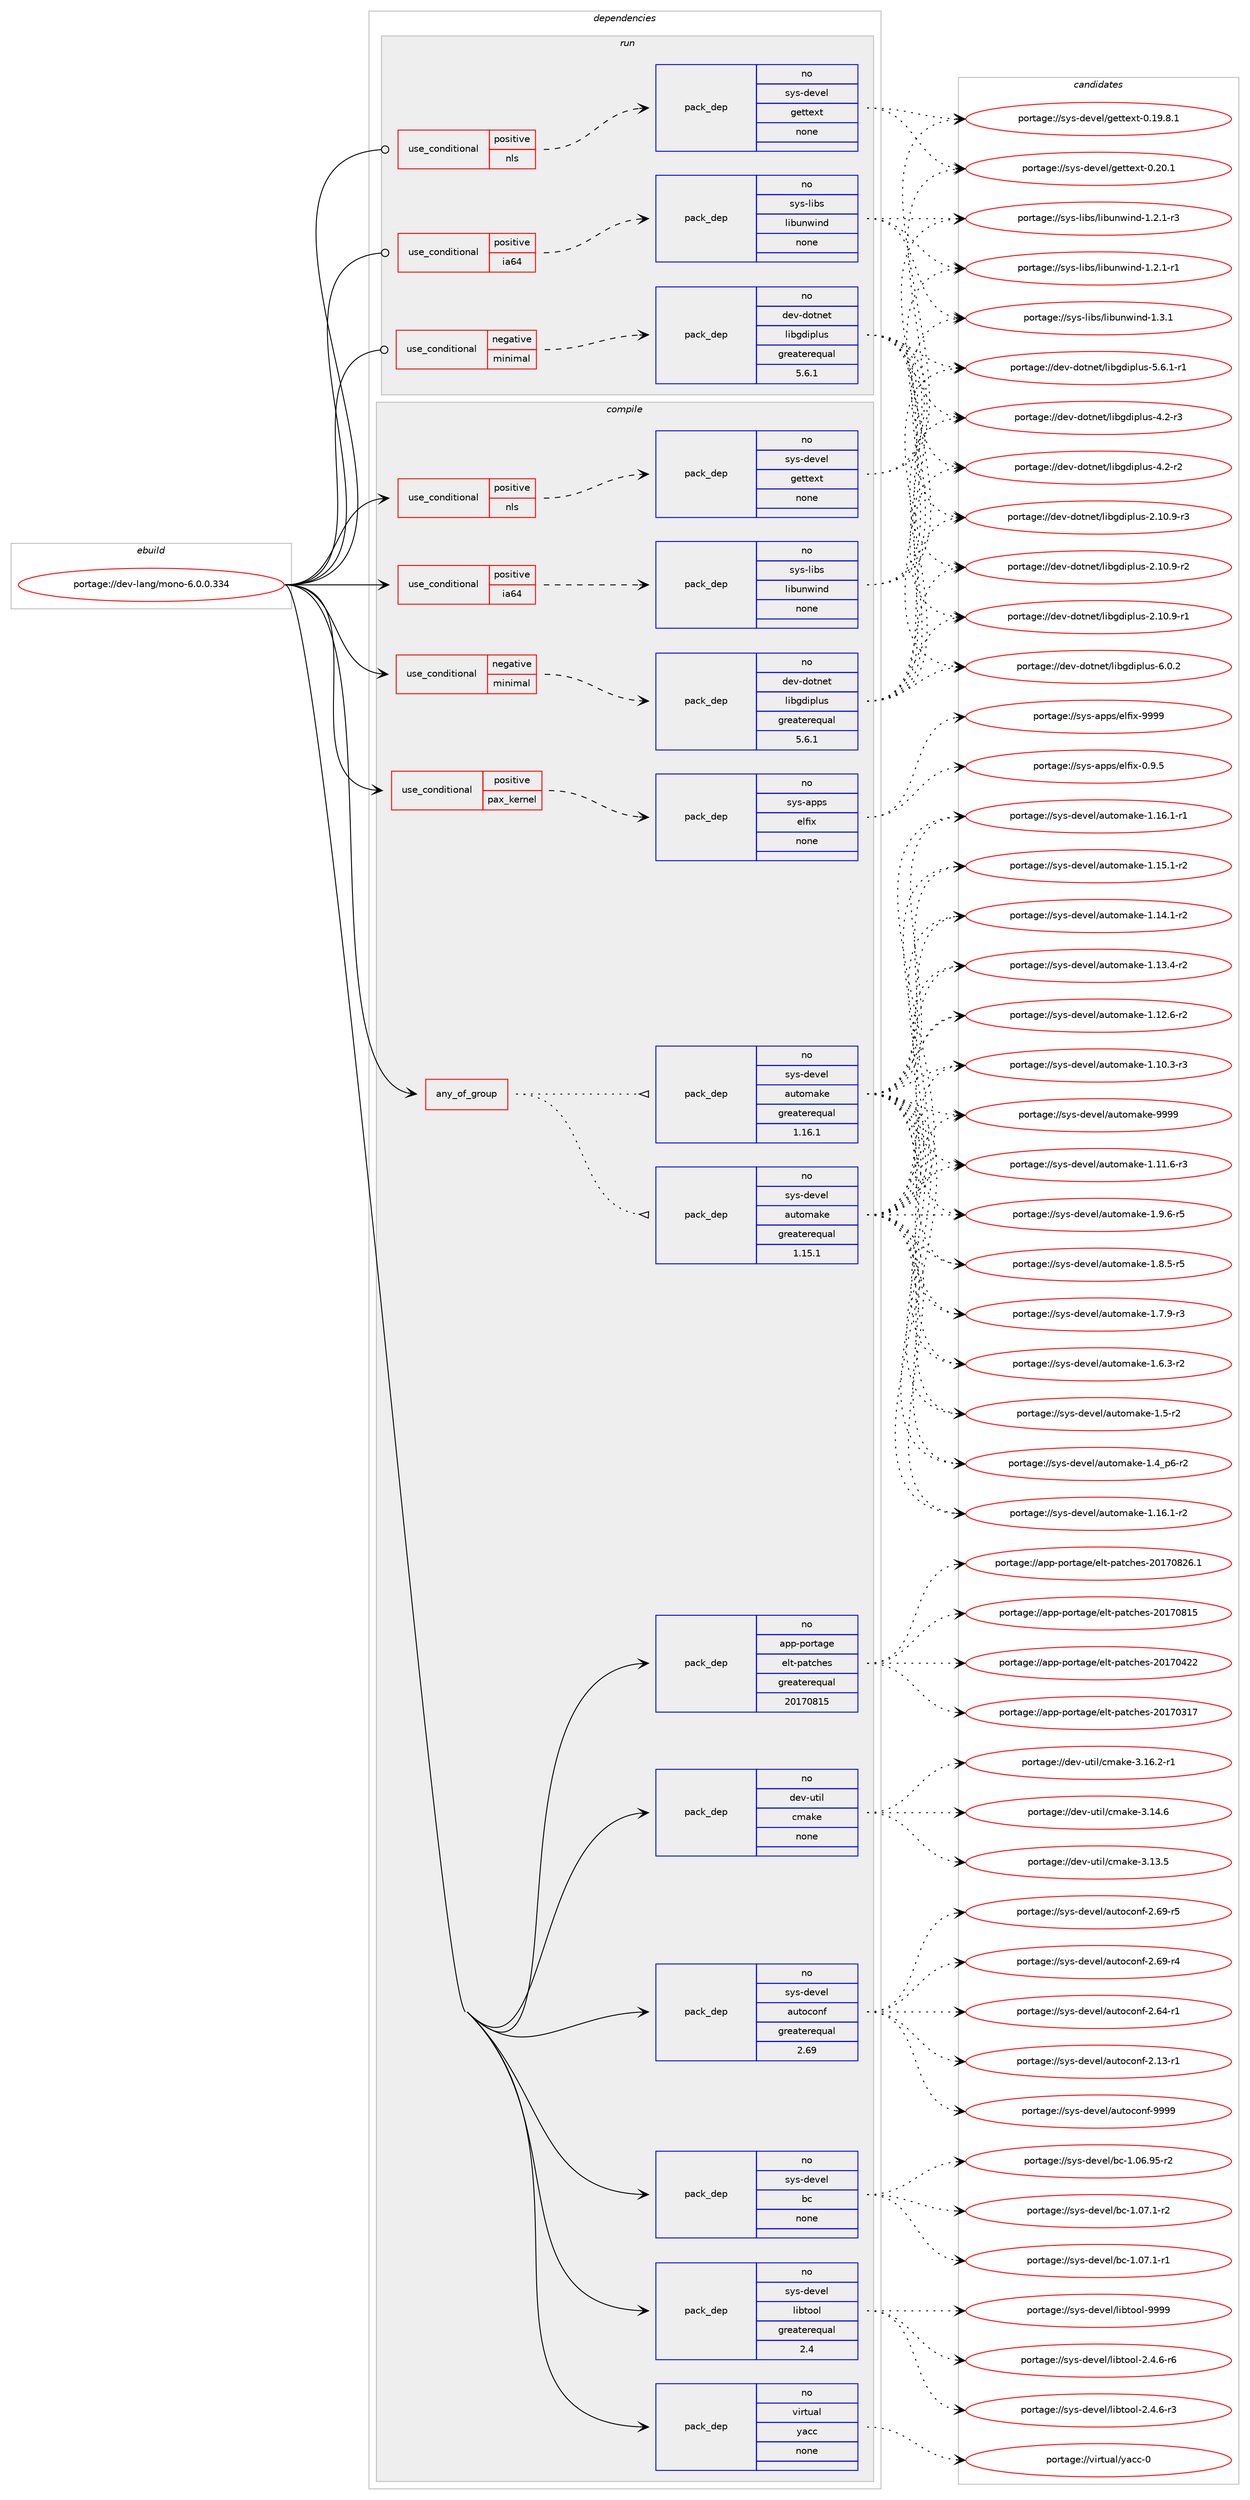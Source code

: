 digraph prolog {

# *************
# Graph options
# *************

newrank=true;
concentrate=true;
compound=true;
graph [rankdir=LR,fontname=Helvetica,fontsize=10,ranksep=1.5];#, ranksep=2.5, nodesep=0.2];
edge  [arrowhead=vee];
node  [fontname=Helvetica,fontsize=10];

# **********
# The ebuild
# **********

subgraph cluster_leftcol {
color=gray;
label=<<i>ebuild</i>>;
id [label="portage://dev-lang/mono-6.0.0.334", color=red, width=4, href="../dev-lang/mono-6.0.0.334.svg"];
}

# ****************
# The dependencies
# ****************

subgraph cluster_midcol {
color=gray;
label=<<i>dependencies</i>>;
subgraph cluster_compile {
fillcolor="#eeeeee";
style=filled;
label=<<i>compile</i>>;
subgraph any5309 {
dependency522361 [label=<<TABLE BORDER="0" CELLBORDER="1" CELLSPACING="0" CELLPADDING="4"><TR><TD CELLPADDING="10">any_of_group</TD></TR></TABLE>>, shape=none, color=red];subgraph pack388466 {
dependency522362 [label=<<TABLE BORDER="0" CELLBORDER="1" CELLSPACING="0" CELLPADDING="4" WIDTH="220"><TR><TD ROWSPAN="6" CELLPADDING="30">pack_dep</TD></TR><TR><TD WIDTH="110">no</TD></TR><TR><TD>sys-devel</TD></TR><TR><TD>automake</TD></TR><TR><TD>greaterequal</TD></TR><TR><TD>1.16.1</TD></TR></TABLE>>, shape=none, color=blue];
}
dependency522361:e -> dependency522362:w [weight=20,style="dotted",arrowhead="oinv"];
subgraph pack388467 {
dependency522363 [label=<<TABLE BORDER="0" CELLBORDER="1" CELLSPACING="0" CELLPADDING="4" WIDTH="220"><TR><TD ROWSPAN="6" CELLPADDING="30">pack_dep</TD></TR><TR><TD WIDTH="110">no</TD></TR><TR><TD>sys-devel</TD></TR><TR><TD>automake</TD></TR><TR><TD>greaterequal</TD></TR><TR><TD>1.15.1</TD></TR></TABLE>>, shape=none, color=blue];
}
dependency522361:e -> dependency522363:w [weight=20,style="dotted",arrowhead="oinv"];
}
id:e -> dependency522361:w [weight=20,style="solid",arrowhead="vee"];
subgraph cond128349 {
dependency522364 [label=<<TABLE BORDER="0" CELLBORDER="1" CELLSPACING="0" CELLPADDING="4"><TR><TD ROWSPAN="3" CELLPADDING="10">use_conditional</TD></TR><TR><TD>negative</TD></TR><TR><TD>minimal</TD></TR></TABLE>>, shape=none, color=red];
subgraph pack388468 {
dependency522365 [label=<<TABLE BORDER="0" CELLBORDER="1" CELLSPACING="0" CELLPADDING="4" WIDTH="220"><TR><TD ROWSPAN="6" CELLPADDING="30">pack_dep</TD></TR><TR><TD WIDTH="110">no</TD></TR><TR><TD>dev-dotnet</TD></TR><TR><TD>libgdiplus</TD></TR><TR><TD>greaterequal</TD></TR><TR><TD>5.6.1</TD></TR></TABLE>>, shape=none, color=blue];
}
dependency522364:e -> dependency522365:w [weight=20,style="dashed",arrowhead="vee"];
}
id:e -> dependency522364:w [weight=20,style="solid",arrowhead="vee"];
subgraph cond128350 {
dependency522366 [label=<<TABLE BORDER="0" CELLBORDER="1" CELLSPACING="0" CELLPADDING="4"><TR><TD ROWSPAN="3" CELLPADDING="10">use_conditional</TD></TR><TR><TD>positive</TD></TR><TR><TD>ia64</TD></TR></TABLE>>, shape=none, color=red];
subgraph pack388469 {
dependency522367 [label=<<TABLE BORDER="0" CELLBORDER="1" CELLSPACING="0" CELLPADDING="4" WIDTH="220"><TR><TD ROWSPAN="6" CELLPADDING="30">pack_dep</TD></TR><TR><TD WIDTH="110">no</TD></TR><TR><TD>sys-libs</TD></TR><TR><TD>libunwind</TD></TR><TR><TD>none</TD></TR><TR><TD></TD></TR></TABLE>>, shape=none, color=blue];
}
dependency522366:e -> dependency522367:w [weight=20,style="dashed",arrowhead="vee"];
}
id:e -> dependency522366:w [weight=20,style="solid",arrowhead="vee"];
subgraph cond128351 {
dependency522368 [label=<<TABLE BORDER="0" CELLBORDER="1" CELLSPACING="0" CELLPADDING="4"><TR><TD ROWSPAN="3" CELLPADDING="10">use_conditional</TD></TR><TR><TD>positive</TD></TR><TR><TD>nls</TD></TR></TABLE>>, shape=none, color=red];
subgraph pack388470 {
dependency522369 [label=<<TABLE BORDER="0" CELLBORDER="1" CELLSPACING="0" CELLPADDING="4" WIDTH="220"><TR><TD ROWSPAN="6" CELLPADDING="30">pack_dep</TD></TR><TR><TD WIDTH="110">no</TD></TR><TR><TD>sys-devel</TD></TR><TR><TD>gettext</TD></TR><TR><TD>none</TD></TR><TR><TD></TD></TR></TABLE>>, shape=none, color=blue];
}
dependency522368:e -> dependency522369:w [weight=20,style="dashed",arrowhead="vee"];
}
id:e -> dependency522368:w [weight=20,style="solid",arrowhead="vee"];
subgraph cond128352 {
dependency522370 [label=<<TABLE BORDER="0" CELLBORDER="1" CELLSPACING="0" CELLPADDING="4"><TR><TD ROWSPAN="3" CELLPADDING="10">use_conditional</TD></TR><TR><TD>positive</TD></TR><TR><TD>pax_kernel</TD></TR></TABLE>>, shape=none, color=red];
subgraph pack388471 {
dependency522371 [label=<<TABLE BORDER="0" CELLBORDER="1" CELLSPACING="0" CELLPADDING="4" WIDTH="220"><TR><TD ROWSPAN="6" CELLPADDING="30">pack_dep</TD></TR><TR><TD WIDTH="110">no</TD></TR><TR><TD>sys-apps</TD></TR><TR><TD>elfix</TD></TR><TR><TD>none</TD></TR><TR><TD></TD></TR></TABLE>>, shape=none, color=blue];
}
dependency522370:e -> dependency522371:w [weight=20,style="dashed",arrowhead="vee"];
}
id:e -> dependency522370:w [weight=20,style="solid",arrowhead="vee"];
subgraph pack388472 {
dependency522372 [label=<<TABLE BORDER="0" CELLBORDER="1" CELLSPACING="0" CELLPADDING="4" WIDTH="220"><TR><TD ROWSPAN="6" CELLPADDING="30">pack_dep</TD></TR><TR><TD WIDTH="110">no</TD></TR><TR><TD>app-portage</TD></TR><TR><TD>elt-patches</TD></TR><TR><TD>greaterequal</TD></TR><TR><TD>20170815</TD></TR></TABLE>>, shape=none, color=blue];
}
id:e -> dependency522372:w [weight=20,style="solid",arrowhead="vee"];
subgraph pack388473 {
dependency522373 [label=<<TABLE BORDER="0" CELLBORDER="1" CELLSPACING="0" CELLPADDING="4" WIDTH="220"><TR><TD ROWSPAN="6" CELLPADDING="30">pack_dep</TD></TR><TR><TD WIDTH="110">no</TD></TR><TR><TD>dev-util</TD></TR><TR><TD>cmake</TD></TR><TR><TD>none</TD></TR><TR><TD></TD></TR></TABLE>>, shape=none, color=blue];
}
id:e -> dependency522373:w [weight=20,style="solid",arrowhead="vee"];
subgraph pack388474 {
dependency522374 [label=<<TABLE BORDER="0" CELLBORDER="1" CELLSPACING="0" CELLPADDING="4" WIDTH="220"><TR><TD ROWSPAN="6" CELLPADDING="30">pack_dep</TD></TR><TR><TD WIDTH="110">no</TD></TR><TR><TD>sys-devel</TD></TR><TR><TD>autoconf</TD></TR><TR><TD>greaterequal</TD></TR><TR><TD>2.69</TD></TR></TABLE>>, shape=none, color=blue];
}
id:e -> dependency522374:w [weight=20,style="solid",arrowhead="vee"];
subgraph pack388475 {
dependency522375 [label=<<TABLE BORDER="0" CELLBORDER="1" CELLSPACING="0" CELLPADDING="4" WIDTH="220"><TR><TD ROWSPAN="6" CELLPADDING="30">pack_dep</TD></TR><TR><TD WIDTH="110">no</TD></TR><TR><TD>sys-devel</TD></TR><TR><TD>bc</TD></TR><TR><TD>none</TD></TR><TR><TD></TD></TR></TABLE>>, shape=none, color=blue];
}
id:e -> dependency522375:w [weight=20,style="solid",arrowhead="vee"];
subgraph pack388476 {
dependency522376 [label=<<TABLE BORDER="0" CELLBORDER="1" CELLSPACING="0" CELLPADDING="4" WIDTH="220"><TR><TD ROWSPAN="6" CELLPADDING="30">pack_dep</TD></TR><TR><TD WIDTH="110">no</TD></TR><TR><TD>sys-devel</TD></TR><TR><TD>libtool</TD></TR><TR><TD>greaterequal</TD></TR><TR><TD>2.4</TD></TR></TABLE>>, shape=none, color=blue];
}
id:e -> dependency522376:w [weight=20,style="solid",arrowhead="vee"];
subgraph pack388477 {
dependency522377 [label=<<TABLE BORDER="0" CELLBORDER="1" CELLSPACING="0" CELLPADDING="4" WIDTH="220"><TR><TD ROWSPAN="6" CELLPADDING="30">pack_dep</TD></TR><TR><TD WIDTH="110">no</TD></TR><TR><TD>virtual</TD></TR><TR><TD>yacc</TD></TR><TR><TD>none</TD></TR><TR><TD></TD></TR></TABLE>>, shape=none, color=blue];
}
id:e -> dependency522377:w [weight=20,style="solid",arrowhead="vee"];
}
subgraph cluster_compileandrun {
fillcolor="#eeeeee";
style=filled;
label=<<i>compile and run</i>>;
}
subgraph cluster_run {
fillcolor="#eeeeee";
style=filled;
label=<<i>run</i>>;
subgraph cond128353 {
dependency522378 [label=<<TABLE BORDER="0" CELLBORDER="1" CELLSPACING="0" CELLPADDING="4"><TR><TD ROWSPAN="3" CELLPADDING="10">use_conditional</TD></TR><TR><TD>negative</TD></TR><TR><TD>minimal</TD></TR></TABLE>>, shape=none, color=red];
subgraph pack388478 {
dependency522379 [label=<<TABLE BORDER="0" CELLBORDER="1" CELLSPACING="0" CELLPADDING="4" WIDTH="220"><TR><TD ROWSPAN="6" CELLPADDING="30">pack_dep</TD></TR><TR><TD WIDTH="110">no</TD></TR><TR><TD>dev-dotnet</TD></TR><TR><TD>libgdiplus</TD></TR><TR><TD>greaterequal</TD></TR><TR><TD>5.6.1</TD></TR></TABLE>>, shape=none, color=blue];
}
dependency522378:e -> dependency522379:w [weight=20,style="dashed",arrowhead="vee"];
}
id:e -> dependency522378:w [weight=20,style="solid",arrowhead="odot"];
subgraph cond128354 {
dependency522380 [label=<<TABLE BORDER="0" CELLBORDER="1" CELLSPACING="0" CELLPADDING="4"><TR><TD ROWSPAN="3" CELLPADDING="10">use_conditional</TD></TR><TR><TD>positive</TD></TR><TR><TD>ia64</TD></TR></TABLE>>, shape=none, color=red];
subgraph pack388479 {
dependency522381 [label=<<TABLE BORDER="0" CELLBORDER="1" CELLSPACING="0" CELLPADDING="4" WIDTH="220"><TR><TD ROWSPAN="6" CELLPADDING="30">pack_dep</TD></TR><TR><TD WIDTH="110">no</TD></TR><TR><TD>sys-libs</TD></TR><TR><TD>libunwind</TD></TR><TR><TD>none</TD></TR><TR><TD></TD></TR></TABLE>>, shape=none, color=blue];
}
dependency522380:e -> dependency522381:w [weight=20,style="dashed",arrowhead="vee"];
}
id:e -> dependency522380:w [weight=20,style="solid",arrowhead="odot"];
subgraph cond128355 {
dependency522382 [label=<<TABLE BORDER="0" CELLBORDER="1" CELLSPACING="0" CELLPADDING="4"><TR><TD ROWSPAN="3" CELLPADDING="10">use_conditional</TD></TR><TR><TD>positive</TD></TR><TR><TD>nls</TD></TR></TABLE>>, shape=none, color=red];
subgraph pack388480 {
dependency522383 [label=<<TABLE BORDER="0" CELLBORDER="1" CELLSPACING="0" CELLPADDING="4" WIDTH="220"><TR><TD ROWSPAN="6" CELLPADDING="30">pack_dep</TD></TR><TR><TD WIDTH="110">no</TD></TR><TR><TD>sys-devel</TD></TR><TR><TD>gettext</TD></TR><TR><TD>none</TD></TR><TR><TD></TD></TR></TABLE>>, shape=none, color=blue];
}
dependency522382:e -> dependency522383:w [weight=20,style="dashed",arrowhead="vee"];
}
id:e -> dependency522382:w [weight=20,style="solid",arrowhead="odot"];
}
}

# **************
# The candidates
# **************

subgraph cluster_choices {
rank=same;
color=gray;
label=<<i>candidates</i>>;

subgraph choice388466 {
color=black;
nodesep=1;
choice115121115451001011181011084797117116111109971071014557575757 [label="portage://sys-devel/automake-9999", color=red, width=4,href="../sys-devel/automake-9999.svg"];
choice115121115451001011181011084797117116111109971071014549465746544511453 [label="portage://sys-devel/automake-1.9.6-r5", color=red, width=4,href="../sys-devel/automake-1.9.6-r5.svg"];
choice115121115451001011181011084797117116111109971071014549465646534511453 [label="portage://sys-devel/automake-1.8.5-r5", color=red, width=4,href="../sys-devel/automake-1.8.5-r5.svg"];
choice115121115451001011181011084797117116111109971071014549465546574511451 [label="portage://sys-devel/automake-1.7.9-r3", color=red, width=4,href="../sys-devel/automake-1.7.9-r3.svg"];
choice115121115451001011181011084797117116111109971071014549465446514511450 [label="portage://sys-devel/automake-1.6.3-r2", color=red, width=4,href="../sys-devel/automake-1.6.3-r2.svg"];
choice11512111545100101118101108479711711611110997107101454946534511450 [label="portage://sys-devel/automake-1.5-r2", color=red, width=4,href="../sys-devel/automake-1.5-r2.svg"];
choice115121115451001011181011084797117116111109971071014549465295112544511450 [label="portage://sys-devel/automake-1.4_p6-r2", color=red, width=4,href="../sys-devel/automake-1.4_p6-r2.svg"];
choice11512111545100101118101108479711711611110997107101454946495446494511450 [label="portage://sys-devel/automake-1.16.1-r2", color=red, width=4,href="../sys-devel/automake-1.16.1-r2.svg"];
choice11512111545100101118101108479711711611110997107101454946495446494511449 [label="portage://sys-devel/automake-1.16.1-r1", color=red, width=4,href="../sys-devel/automake-1.16.1-r1.svg"];
choice11512111545100101118101108479711711611110997107101454946495346494511450 [label="portage://sys-devel/automake-1.15.1-r2", color=red, width=4,href="../sys-devel/automake-1.15.1-r2.svg"];
choice11512111545100101118101108479711711611110997107101454946495246494511450 [label="portage://sys-devel/automake-1.14.1-r2", color=red, width=4,href="../sys-devel/automake-1.14.1-r2.svg"];
choice11512111545100101118101108479711711611110997107101454946495146524511450 [label="portage://sys-devel/automake-1.13.4-r2", color=red, width=4,href="../sys-devel/automake-1.13.4-r2.svg"];
choice11512111545100101118101108479711711611110997107101454946495046544511450 [label="portage://sys-devel/automake-1.12.6-r2", color=red, width=4,href="../sys-devel/automake-1.12.6-r2.svg"];
choice11512111545100101118101108479711711611110997107101454946494946544511451 [label="portage://sys-devel/automake-1.11.6-r3", color=red, width=4,href="../sys-devel/automake-1.11.6-r3.svg"];
choice11512111545100101118101108479711711611110997107101454946494846514511451 [label="portage://sys-devel/automake-1.10.3-r3", color=red, width=4,href="../sys-devel/automake-1.10.3-r3.svg"];
dependency522362:e -> choice115121115451001011181011084797117116111109971071014557575757:w [style=dotted,weight="100"];
dependency522362:e -> choice115121115451001011181011084797117116111109971071014549465746544511453:w [style=dotted,weight="100"];
dependency522362:e -> choice115121115451001011181011084797117116111109971071014549465646534511453:w [style=dotted,weight="100"];
dependency522362:e -> choice115121115451001011181011084797117116111109971071014549465546574511451:w [style=dotted,weight="100"];
dependency522362:e -> choice115121115451001011181011084797117116111109971071014549465446514511450:w [style=dotted,weight="100"];
dependency522362:e -> choice11512111545100101118101108479711711611110997107101454946534511450:w [style=dotted,weight="100"];
dependency522362:e -> choice115121115451001011181011084797117116111109971071014549465295112544511450:w [style=dotted,weight="100"];
dependency522362:e -> choice11512111545100101118101108479711711611110997107101454946495446494511450:w [style=dotted,weight="100"];
dependency522362:e -> choice11512111545100101118101108479711711611110997107101454946495446494511449:w [style=dotted,weight="100"];
dependency522362:e -> choice11512111545100101118101108479711711611110997107101454946495346494511450:w [style=dotted,weight="100"];
dependency522362:e -> choice11512111545100101118101108479711711611110997107101454946495246494511450:w [style=dotted,weight="100"];
dependency522362:e -> choice11512111545100101118101108479711711611110997107101454946495146524511450:w [style=dotted,weight="100"];
dependency522362:e -> choice11512111545100101118101108479711711611110997107101454946495046544511450:w [style=dotted,weight="100"];
dependency522362:e -> choice11512111545100101118101108479711711611110997107101454946494946544511451:w [style=dotted,weight="100"];
dependency522362:e -> choice11512111545100101118101108479711711611110997107101454946494846514511451:w [style=dotted,weight="100"];
}
subgraph choice388467 {
color=black;
nodesep=1;
choice115121115451001011181011084797117116111109971071014557575757 [label="portage://sys-devel/automake-9999", color=red, width=4,href="../sys-devel/automake-9999.svg"];
choice115121115451001011181011084797117116111109971071014549465746544511453 [label="portage://sys-devel/automake-1.9.6-r5", color=red, width=4,href="../sys-devel/automake-1.9.6-r5.svg"];
choice115121115451001011181011084797117116111109971071014549465646534511453 [label="portage://sys-devel/automake-1.8.5-r5", color=red, width=4,href="../sys-devel/automake-1.8.5-r5.svg"];
choice115121115451001011181011084797117116111109971071014549465546574511451 [label="portage://sys-devel/automake-1.7.9-r3", color=red, width=4,href="../sys-devel/automake-1.7.9-r3.svg"];
choice115121115451001011181011084797117116111109971071014549465446514511450 [label="portage://sys-devel/automake-1.6.3-r2", color=red, width=4,href="../sys-devel/automake-1.6.3-r2.svg"];
choice11512111545100101118101108479711711611110997107101454946534511450 [label="portage://sys-devel/automake-1.5-r2", color=red, width=4,href="../sys-devel/automake-1.5-r2.svg"];
choice115121115451001011181011084797117116111109971071014549465295112544511450 [label="portage://sys-devel/automake-1.4_p6-r2", color=red, width=4,href="../sys-devel/automake-1.4_p6-r2.svg"];
choice11512111545100101118101108479711711611110997107101454946495446494511450 [label="portage://sys-devel/automake-1.16.1-r2", color=red, width=4,href="../sys-devel/automake-1.16.1-r2.svg"];
choice11512111545100101118101108479711711611110997107101454946495446494511449 [label="portage://sys-devel/automake-1.16.1-r1", color=red, width=4,href="../sys-devel/automake-1.16.1-r1.svg"];
choice11512111545100101118101108479711711611110997107101454946495346494511450 [label="portage://sys-devel/automake-1.15.1-r2", color=red, width=4,href="../sys-devel/automake-1.15.1-r2.svg"];
choice11512111545100101118101108479711711611110997107101454946495246494511450 [label="portage://sys-devel/automake-1.14.1-r2", color=red, width=4,href="../sys-devel/automake-1.14.1-r2.svg"];
choice11512111545100101118101108479711711611110997107101454946495146524511450 [label="portage://sys-devel/automake-1.13.4-r2", color=red, width=4,href="../sys-devel/automake-1.13.4-r2.svg"];
choice11512111545100101118101108479711711611110997107101454946495046544511450 [label="portage://sys-devel/automake-1.12.6-r2", color=red, width=4,href="../sys-devel/automake-1.12.6-r2.svg"];
choice11512111545100101118101108479711711611110997107101454946494946544511451 [label="portage://sys-devel/automake-1.11.6-r3", color=red, width=4,href="../sys-devel/automake-1.11.6-r3.svg"];
choice11512111545100101118101108479711711611110997107101454946494846514511451 [label="portage://sys-devel/automake-1.10.3-r3", color=red, width=4,href="../sys-devel/automake-1.10.3-r3.svg"];
dependency522363:e -> choice115121115451001011181011084797117116111109971071014557575757:w [style=dotted,weight="100"];
dependency522363:e -> choice115121115451001011181011084797117116111109971071014549465746544511453:w [style=dotted,weight="100"];
dependency522363:e -> choice115121115451001011181011084797117116111109971071014549465646534511453:w [style=dotted,weight="100"];
dependency522363:e -> choice115121115451001011181011084797117116111109971071014549465546574511451:w [style=dotted,weight="100"];
dependency522363:e -> choice115121115451001011181011084797117116111109971071014549465446514511450:w [style=dotted,weight="100"];
dependency522363:e -> choice11512111545100101118101108479711711611110997107101454946534511450:w [style=dotted,weight="100"];
dependency522363:e -> choice115121115451001011181011084797117116111109971071014549465295112544511450:w [style=dotted,weight="100"];
dependency522363:e -> choice11512111545100101118101108479711711611110997107101454946495446494511450:w [style=dotted,weight="100"];
dependency522363:e -> choice11512111545100101118101108479711711611110997107101454946495446494511449:w [style=dotted,weight="100"];
dependency522363:e -> choice11512111545100101118101108479711711611110997107101454946495346494511450:w [style=dotted,weight="100"];
dependency522363:e -> choice11512111545100101118101108479711711611110997107101454946495246494511450:w [style=dotted,weight="100"];
dependency522363:e -> choice11512111545100101118101108479711711611110997107101454946495146524511450:w [style=dotted,weight="100"];
dependency522363:e -> choice11512111545100101118101108479711711611110997107101454946495046544511450:w [style=dotted,weight="100"];
dependency522363:e -> choice11512111545100101118101108479711711611110997107101454946494946544511451:w [style=dotted,weight="100"];
dependency522363:e -> choice11512111545100101118101108479711711611110997107101454946494846514511451:w [style=dotted,weight="100"];
}
subgraph choice388468 {
color=black;
nodesep=1;
choice100101118451001111161101011164710810598103100105112108117115455446484650 [label="portage://dev-dotnet/libgdiplus-6.0.2", color=red, width=4,href="../dev-dotnet/libgdiplus-6.0.2.svg"];
choice1001011184510011111611010111647108105981031001051121081171154553465446494511449 [label="portage://dev-dotnet/libgdiplus-5.6.1-r1", color=red, width=4,href="../dev-dotnet/libgdiplus-5.6.1-r1.svg"];
choice100101118451001111161101011164710810598103100105112108117115455246504511451 [label="portage://dev-dotnet/libgdiplus-4.2-r3", color=red, width=4,href="../dev-dotnet/libgdiplus-4.2-r3.svg"];
choice100101118451001111161101011164710810598103100105112108117115455246504511450 [label="portage://dev-dotnet/libgdiplus-4.2-r2", color=red, width=4,href="../dev-dotnet/libgdiplus-4.2-r2.svg"];
choice100101118451001111161101011164710810598103100105112108117115455046494846574511451 [label="portage://dev-dotnet/libgdiplus-2.10.9-r3", color=red, width=4,href="../dev-dotnet/libgdiplus-2.10.9-r3.svg"];
choice100101118451001111161101011164710810598103100105112108117115455046494846574511450 [label="portage://dev-dotnet/libgdiplus-2.10.9-r2", color=red, width=4,href="../dev-dotnet/libgdiplus-2.10.9-r2.svg"];
choice100101118451001111161101011164710810598103100105112108117115455046494846574511449 [label="portage://dev-dotnet/libgdiplus-2.10.9-r1", color=red, width=4,href="../dev-dotnet/libgdiplus-2.10.9-r1.svg"];
dependency522365:e -> choice100101118451001111161101011164710810598103100105112108117115455446484650:w [style=dotted,weight="100"];
dependency522365:e -> choice1001011184510011111611010111647108105981031001051121081171154553465446494511449:w [style=dotted,weight="100"];
dependency522365:e -> choice100101118451001111161101011164710810598103100105112108117115455246504511451:w [style=dotted,weight="100"];
dependency522365:e -> choice100101118451001111161101011164710810598103100105112108117115455246504511450:w [style=dotted,weight="100"];
dependency522365:e -> choice100101118451001111161101011164710810598103100105112108117115455046494846574511451:w [style=dotted,weight="100"];
dependency522365:e -> choice100101118451001111161101011164710810598103100105112108117115455046494846574511450:w [style=dotted,weight="100"];
dependency522365:e -> choice100101118451001111161101011164710810598103100105112108117115455046494846574511449:w [style=dotted,weight="100"];
}
subgraph choice388469 {
color=black;
nodesep=1;
choice11512111545108105981154710810598117110119105110100454946514649 [label="portage://sys-libs/libunwind-1.3.1", color=red, width=4,href="../sys-libs/libunwind-1.3.1.svg"];
choice115121115451081059811547108105981171101191051101004549465046494511451 [label="portage://sys-libs/libunwind-1.2.1-r3", color=red, width=4,href="../sys-libs/libunwind-1.2.1-r3.svg"];
choice115121115451081059811547108105981171101191051101004549465046494511449 [label="portage://sys-libs/libunwind-1.2.1-r1", color=red, width=4,href="../sys-libs/libunwind-1.2.1-r1.svg"];
dependency522367:e -> choice11512111545108105981154710810598117110119105110100454946514649:w [style=dotted,weight="100"];
dependency522367:e -> choice115121115451081059811547108105981171101191051101004549465046494511451:w [style=dotted,weight="100"];
dependency522367:e -> choice115121115451081059811547108105981171101191051101004549465046494511449:w [style=dotted,weight="100"];
}
subgraph choice388470 {
color=black;
nodesep=1;
choice115121115451001011181011084710310111611610112011645484650484649 [label="portage://sys-devel/gettext-0.20.1", color=red, width=4,href="../sys-devel/gettext-0.20.1.svg"];
choice1151211154510010111810110847103101116116101120116454846495746564649 [label="portage://sys-devel/gettext-0.19.8.1", color=red, width=4,href="../sys-devel/gettext-0.19.8.1.svg"];
dependency522369:e -> choice115121115451001011181011084710310111611610112011645484650484649:w [style=dotted,weight="100"];
dependency522369:e -> choice1151211154510010111810110847103101116116101120116454846495746564649:w [style=dotted,weight="100"];
}
subgraph choice388471 {
color=black;
nodesep=1;
choice1151211154597112112115471011081021051204557575757 [label="portage://sys-apps/elfix-9999", color=red, width=4,href="../sys-apps/elfix-9999.svg"];
choice115121115459711211211547101108102105120454846574653 [label="portage://sys-apps/elfix-0.9.5", color=red, width=4,href="../sys-apps/elfix-0.9.5.svg"];
dependency522371:e -> choice1151211154597112112115471011081021051204557575757:w [style=dotted,weight="100"];
dependency522371:e -> choice115121115459711211211547101108102105120454846574653:w [style=dotted,weight="100"];
}
subgraph choice388472 {
color=black;
nodesep=1;
choice971121124511211111411697103101471011081164511297116991041011154550484955485650544649 [label="portage://app-portage/elt-patches-20170826.1", color=red, width=4,href="../app-portage/elt-patches-20170826.1.svg"];
choice97112112451121111141169710310147101108116451129711699104101115455048495548564953 [label="portage://app-portage/elt-patches-20170815", color=red, width=4,href="../app-portage/elt-patches-20170815.svg"];
choice97112112451121111141169710310147101108116451129711699104101115455048495548525050 [label="portage://app-portage/elt-patches-20170422", color=red, width=4,href="../app-portage/elt-patches-20170422.svg"];
choice97112112451121111141169710310147101108116451129711699104101115455048495548514955 [label="portage://app-portage/elt-patches-20170317", color=red, width=4,href="../app-portage/elt-patches-20170317.svg"];
dependency522372:e -> choice971121124511211111411697103101471011081164511297116991041011154550484955485650544649:w [style=dotted,weight="100"];
dependency522372:e -> choice97112112451121111141169710310147101108116451129711699104101115455048495548564953:w [style=dotted,weight="100"];
dependency522372:e -> choice97112112451121111141169710310147101108116451129711699104101115455048495548525050:w [style=dotted,weight="100"];
dependency522372:e -> choice97112112451121111141169710310147101108116451129711699104101115455048495548514955:w [style=dotted,weight="100"];
}
subgraph choice388473 {
color=black;
nodesep=1;
choice10010111845117116105108479910997107101455146495446504511449 [label="portage://dev-util/cmake-3.16.2-r1", color=red, width=4,href="../dev-util/cmake-3.16.2-r1.svg"];
choice1001011184511711610510847991099710710145514649524654 [label="portage://dev-util/cmake-3.14.6", color=red, width=4,href="../dev-util/cmake-3.14.6.svg"];
choice1001011184511711610510847991099710710145514649514653 [label="portage://dev-util/cmake-3.13.5", color=red, width=4,href="../dev-util/cmake-3.13.5.svg"];
dependency522373:e -> choice10010111845117116105108479910997107101455146495446504511449:w [style=dotted,weight="100"];
dependency522373:e -> choice1001011184511711610510847991099710710145514649524654:w [style=dotted,weight="100"];
dependency522373:e -> choice1001011184511711610510847991099710710145514649514653:w [style=dotted,weight="100"];
}
subgraph choice388474 {
color=black;
nodesep=1;
choice115121115451001011181011084797117116111991111101024557575757 [label="portage://sys-devel/autoconf-9999", color=red, width=4,href="../sys-devel/autoconf-9999.svg"];
choice1151211154510010111810110847971171161119911111010245504654574511453 [label="portage://sys-devel/autoconf-2.69-r5", color=red, width=4,href="../sys-devel/autoconf-2.69-r5.svg"];
choice1151211154510010111810110847971171161119911111010245504654574511452 [label="portage://sys-devel/autoconf-2.69-r4", color=red, width=4,href="../sys-devel/autoconf-2.69-r4.svg"];
choice1151211154510010111810110847971171161119911111010245504654524511449 [label="portage://sys-devel/autoconf-2.64-r1", color=red, width=4,href="../sys-devel/autoconf-2.64-r1.svg"];
choice1151211154510010111810110847971171161119911111010245504649514511449 [label="portage://sys-devel/autoconf-2.13-r1", color=red, width=4,href="../sys-devel/autoconf-2.13-r1.svg"];
dependency522374:e -> choice115121115451001011181011084797117116111991111101024557575757:w [style=dotted,weight="100"];
dependency522374:e -> choice1151211154510010111810110847971171161119911111010245504654574511453:w [style=dotted,weight="100"];
dependency522374:e -> choice1151211154510010111810110847971171161119911111010245504654574511452:w [style=dotted,weight="100"];
dependency522374:e -> choice1151211154510010111810110847971171161119911111010245504654524511449:w [style=dotted,weight="100"];
dependency522374:e -> choice1151211154510010111810110847971171161119911111010245504649514511449:w [style=dotted,weight="100"];
}
subgraph choice388475 {
color=black;
nodesep=1;
choice11512111545100101118101108479899454946485546494511450 [label="portage://sys-devel/bc-1.07.1-r2", color=red, width=4,href="../sys-devel/bc-1.07.1-r2.svg"];
choice11512111545100101118101108479899454946485546494511449 [label="portage://sys-devel/bc-1.07.1-r1", color=red, width=4,href="../sys-devel/bc-1.07.1-r1.svg"];
choice1151211154510010111810110847989945494648544657534511450 [label="portage://sys-devel/bc-1.06.95-r2", color=red, width=4,href="../sys-devel/bc-1.06.95-r2.svg"];
dependency522375:e -> choice11512111545100101118101108479899454946485546494511450:w [style=dotted,weight="100"];
dependency522375:e -> choice11512111545100101118101108479899454946485546494511449:w [style=dotted,weight="100"];
dependency522375:e -> choice1151211154510010111810110847989945494648544657534511450:w [style=dotted,weight="100"];
}
subgraph choice388476 {
color=black;
nodesep=1;
choice1151211154510010111810110847108105981161111111084557575757 [label="portage://sys-devel/libtool-9999", color=red, width=4,href="../sys-devel/libtool-9999.svg"];
choice1151211154510010111810110847108105981161111111084550465246544511454 [label="portage://sys-devel/libtool-2.4.6-r6", color=red, width=4,href="../sys-devel/libtool-2.4.6-r6.svg"];
choice1151211154510010111810110847108105981161111111084550465246544511451 [label="portage://sys-devel/libtool-2.4.6-r3", color=red, width=4,href="../sys-devel/libtool-2.4.6-r3.svg"];
dependency522376:e -> choice1151211154510010111810110847108105981161111111084557575757:w [style=dotted,weight="100"];
dependency522376:e -> choice1151211154510010111810110847108105981161111111084550465246544511454:w [style=dotted,weight="100"];
dependency522376:e -> choice1151211154510010111810110847108105981161111111084550465246544511451:w [style=dotted,weight="100"];
}
subgraph choice388477 {
color=black;
nodesep=1;
choice11810511411611797108471219799994548 [label="portage://virtual/yacc-0", color=red, width=4,href="../virtual/yacc-0.svg"];
dependency522377:e -> choice11810511411611797108471219799994548:w [style=dotted,weight="100"];
}
subgraph choice388478 {
color=black;
nodesep=1;
choice100101118451001111161101011164710810598103100105112108117115455446484650 [label="portage://dev-dotnet/libgdiplus-6.0.2", color=red, width=4,href="../dev-dotnet/libgdiplus-6.0.2.svg"];
choice1001011184510011111611010111647108105981031001051121081171154553465446494511449 [label="portage://dev-dotnet/libgdiplus-5.6.1-r1", color=red, width=4,href="../dev-dotnet/libgdiplus-5.6.1-r1.svg"];
choice100101118451001111161101011164710810598103100105112108117115455246504511451 [label="portage://dev-dotnet/libgdiplus-4.2-r3", color=red, width=4,href="../dev-dotnet/libgdiplus-4.2-r3.svg"];
choice100101118451001111161101011164710810598103100105112108117115455246504511450 [label="portage://dev-dotnet/libgdiplus-4.2-r2", color=red, width=4,href="../dev-dotnet/libgdiplus-4.2-r2.svg"];
choice100101118451001111161101011164710810598103100105112108117115455046494846574511451 [label="portage://dev-dotnet/libgdiplus-2.10.9-r3", color=red, width=4,href="../dev-dotnet/libgdiplus-2.10.9-r3.svg"];
choice100101118451001111161101011164710810598103100105112108117115455046494846574511450 [label="portage://dev-dotnet/libgdiplus-2.10.9-r2", color=red, width=4,href="../dev-dotnet/libgdiplus-2.10.9-r2.svg"];
choice100101118451001111161101011164710810598103100105112108117115455046494846574511449 [label="portage://dev-dotnet/libgdiplus-2.10.9-r1", color=red, width=4,href="../dev-dotnet/libgdiplus-2.10.9-r1.svg"];
dependency522379:e -> choice100101118451001111161101011164710810598103100105112108117115455446484650:w [style=dotted,weight="100"];
dependency522379:e -> choice1001011184510011111611010111647108105981031001051121081171154553465446494511449:w [style=dotted,weight="100"];
dependency522379:e -> choice100101118451001111161101011164710810598103100105112108117115455246504511451:w [style=dotted,weight="100"];
dependency522379:e -> choice100101118451001111161101011164710810598103100105112108117115455246504511450:w [style=dotted,weight="100"];
dependency522379:e -> choice100101118451001111161101011164710810598103100105112108117115455046494846574511451:w [style=dotted,weight="100"];
dependency522379:e -> choice100101118451001111161101011164710810598103100105112108117115455046494846574511450:w [style=dotted,weight="100"];
dependency522379:e -> choice100101118451001111161101011164710810598103100105112108117115455046494846574511449:w [style=dotted,weight="100"];
}
subgraph choice388479 {
color=black;
nodesep=1;
choice11512111545108105981154710810598117110119105110100454946514649 [label="portage://sys-libs/libunwind-1.3.1", color=red, width=4,href="../sys-libs/libunwind-1.3.1.svg"];
choice115121115451081059811547108105981171101191051101004549465046494511451 [label="portage://sys-libs/libunwind-1.2.1-r3", color=red, width=4,href="../sys-libs/libunwind-1.2.1-r3.svg"];
choice115121115451081059811547108105981171101191051101004549465046494511449 [label="portage://sys-libs/libunwind-1.2.1-r1", color=red, width=4,href="../sys-libs/libunwind-1.2.1-r1.svg"];
dependency522381:e -> choice11512111545108105981154710810598117110119105110100454946514649:w [style=dotted,weight="100"];
dependency522381:e -> choice115121115451081059811547108105981171101191051101004549465046494511451:w [style=dotted,weight="100"];
dependency522381:e -> choice115121115451081059811547108105981171101191051101004549465046494511449:w [style=dotted,weight="100"];
}
subgraph choice388480 {
color=black;
nodesep=1;
choice115121115451001011181011084710310111611610112011645484650484649 [label="portage://sys-devel/gettext-0.20.1", color=red, width=4,href="../sys-devel/gettext-0.20.1.svg"];
choice1151211154510010111810110847103101116116101120116454846495746564649 [label="portage://sys-devel/gettext-0.19.8.1", color=red, width=4,href="../sys-devel/gettext-0.19.8.1.svg"];
dependency522383:e -> choice115121115451001011181011084710310111611610112011645484650484649:w [style=dotted,weight="100"];
dependency522383:e -> choice1151211154510010111810110847103101116116101120116454846495746564649:w [style=dotted,weight="100"];
}
}

}
